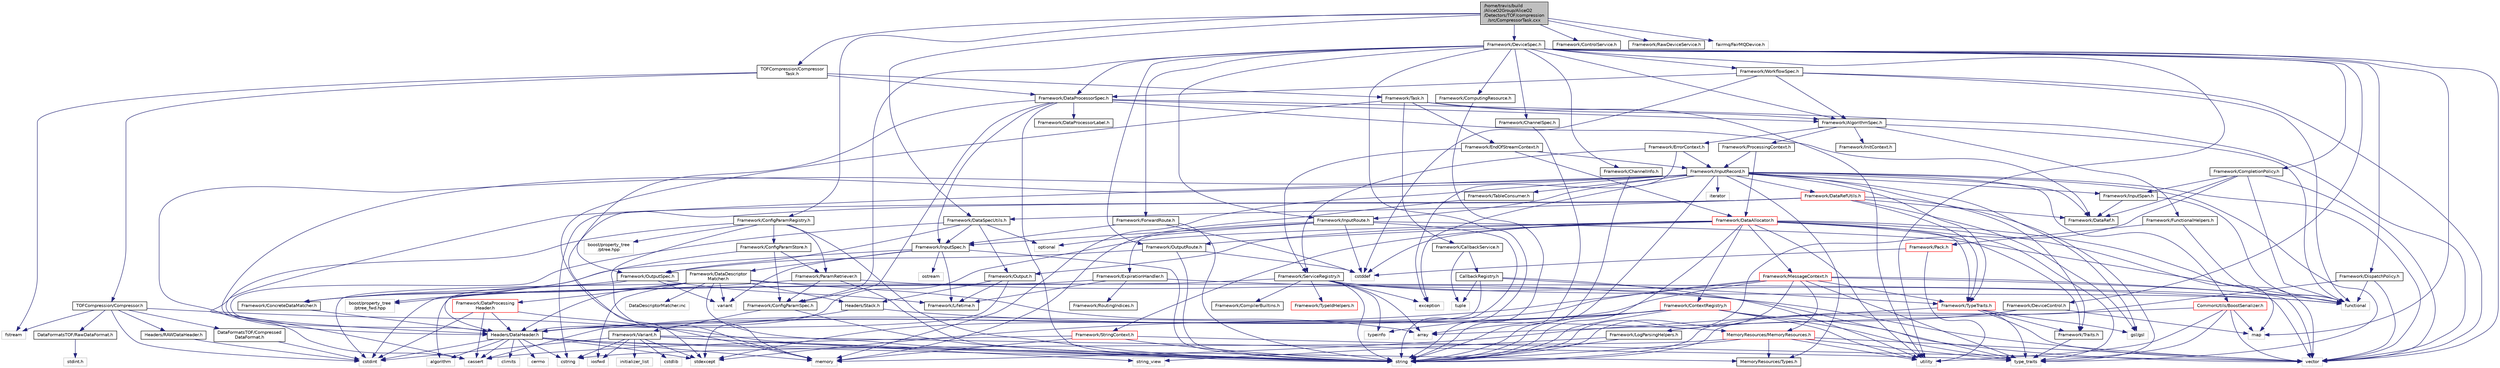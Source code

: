 digraph "/home/travis/build/AliceO2Group/AliceO2/Detectors/TOF/compression/src/CompressorTask.cxx"
{
 // INTERACTIVE_SVG=YES
  bgcolor="transparent";
  edge [fontname="Helvetica",fontsize="10",labelfontname="Helvetica",labelfontsize="10"];
  node [fontname="Helvetica",fontsize="10",shape=record];
  Node0 [label="/home/travis/build\l/AliceO2Group/AliceO2\l/Detectors/TOF/compression\l/src/CompressorTask.cxx",height=0.2,width=0.4,color="black", fillcolor="grey75", style="filled", fontcolor="black"];
  Node0 -> Node1 [color="midnightblue",fontsize="10",style="solid",fontname="Helvetica"];
  Node1 [label="TOFCompression/Compressor\lTask.h",height=0.2,width=0.4,color="black",URL="$d2/dc6/CompressorTask_8h.html",tooltip="TOF raw data compressor task. "];
  Node1 -> Node2 [color="midnightblue",fontsize="10",style="solid",fontname="Helvetica"];
  Node2 [label="Framework/Task.h",height=0.2,width=0.4,color="black",URL="$df/d4f/Task_8h.html"];
  Node2 -> Node3 [color="midnightblue",fontsize="10",style="solid",fontname="Helvetica"];
  Node3 [label="Framework/AlgorithmSpec.h",height=0.2,width=0.4,color="black",URL="$d0/d14/AlgorithmSpec_8h.html"];
  Node3 -> Node4 [color="midnightblue",fontsize="10",style="solid",fontname="Helvetica"];
  Node4 [label="Framework/ProcessingContext.h",height=0.2,width=0.4,color="black",URL="$de/d6a/ProcessingContext_8h.html"];
  Node4 -> Node5 [color="midnightblue",fontsize="10",style="solid",fontname="Helvetica"];
  Node5 [label="Framework/InputRecord.h",height=0.2,width=0.4,color="black",URL="$d6/d5c/InputRecord_8h.html"];
  Node5 -> Node6 [color="midnightblue",fontsize="10",style="solid",fontname="Helvetica"];
  Node6 [label="Framework/DataRef.h",height=0.2,width=0.4,color="black",URL="$d5/dfb/DataRef_8h.html"];
  Node5 -> Node7 [color="midnightblue",fontsize="10",style="solid",fontname="Helvetica"];
  Node7 [label="Framework/DataRefUtils.h",height=0.2,width=0.4,color="red",URL="$d5/db8/DataRefUtils_8h.html"];
  Node7 -> Node6 [color="midnightblue",fontsize="10",style="solid",fontname="Helvetica"];
  Node7 -> Node43 [color="midnightblue",fontsize="10",style="solid",fontname="Helvetica"];
  Node43 [label="Framework/DataSpecUtils.h",height=0.2,width=0.4,color="black",URL="$d6/d68/DataSpecUtils_8h.html"];
  Node43 -> Node44 [color="midnightblue",fontsize="10",style="solid",fontname="Helvetica"];
  Node44 [label="Framework/OutputSpec.h",height=0.2,width=0.4,color="black",URL="$db/d2d/OutputSpec_8h.html"];
  Node44 -> Node45 [color="midnightblue",fontsize="10",style="solid",fontname="Helvetica"];
  Node45 [label="Headers/DataHeader.h",height=0.2,width=0.4,color="black",URL="$dc/dcd/DataHeader_8h.html"];
  Node45 -> Node46 [color="midnightblue",fontsize="10",style="solid",fontname="Helvetica"];
  Node46 [label="cstdint",height=0.2,width=0.4,color="grey75"];
  Node45 -> Node17 [color="midnightblue",fontsize="10",style="solid",fontname="Helvetica"];
  Node17 [label="memory",height=0.2,width=0.4,color="grey75"];
  Node45 -> Node47 [color="midnightblue",fontsize="10",style="solid",fontname="Helvetica"];
  Node47 [label="cassert",height=0.2,width=0.4,color="grey75"];
  Node45 -> Node48 [color="midnightblue",fontsize="10",style="solid",fontname="Helvetica"];
  Node48 [label="cstring",height=0.2,width=0.4,color="grey75"];
  Node45 -> Node49 [color="midnightblue",fontsize="10",style="solid",fontname="Helvetica"];
  Node49 [label="algorithm",height=0.2,width=0.4,color="grey75"];
  Node45 -> Node50 [color="midnightblue",fontsize="10",style="solid",fontname="Helvetica"];
  Node50 [label="stdexcept",height=0.2,width=0.4,color="grey75"];
  Node45 -> Node51 [color="midnightblue",fontsize="10",style="solid",fontname="Helvetica"];
  Node51 [label="string",height=0.2,width=0.4,color="grey75"];
  Node45 -> Node52 [color="midnightblue",fontsize="10",style="solid",fontname="Helvetica"];
  Node52 [label="climits",height=0.2,width=0.4,color="grey75"];
  Node45 -> Node19 [color="midnightblue",fontsize="10",style="solid",fontname="Helvetica"];
  Node19 [label="MemoryResources/Types.h",height=0.2,width=0.4,color="black",URL="$d7/df8/Types_8h.html"];
  Node45 -> Node53 [color="midnightblue",fontsize="10",style="solid",fontname="Helvetica"];
  Node53 [label="cerrno",height=0.2,width=0.4,color="grey75"];
  Node44 -> Node54 [color="midnightblue",fontsize="10",style="solid",fontname="Helvetica"];
  Node54 [label="Framework/Lifetime.h",height=0.2,width=0.4,color="black",URL="$dc/dca/Lifetime_8h.html"];
  Node44 -> Node55 [color="midnightblue",fontsize="10",style="solid",fontname="Helvetica"];
  Node55 [label="Framework/ConcreteDataMatcher.h",height=0.2,width=0.4,color="black",URL="$d0/d1b/ConcreteDataMatcher_8h.html"];
  Node55 -> Node45 [color="midnightblue",fontsize="10",style="solid",fontname="Helvetica"];
  Node44 -> Node56 [color="midnightblue",fontsize="10",style="solid",fontname="Helvetica"];
  Node56 [label="variant",height=0.2,width=0.4,color="grey75"];
  Node43 -> Node57 [color="midnightblue",fontsize="10",style="solid",fontname="Helvetica"];
  Node57 [label="Framework/InputSpec.h",height=0.2,width=0.4,color="black",URL="$d5/d3f/InputSpec_8h.html"];
  Node57 -> Node54 [color="midnightblue",fontsize="10",style="solid",fontname="Helvetica"];
  Node57 -> Node55 [color="midnightblue",fontsize="10",style="solid",fontname="Helvetica"];
  Node57 -> Node58 [color="midnightblue",fontsize="10",style="solid",fontname="Helvetica"];
  Node58 [label="Framework/DataDescriptor\lMatcher.h",height=0.2,width=0.4,color="black",URL="$d3/da3/DataDescriptorMatcher_8h.html"];
  Node58 -> Node55 [color="midnightblue",fontsize="10",style="solid",fontname="Helvetica"];
  Node58 -> Node59 [color="midnightblue",fontsize="10",style="solid",fontname="Helvetica"];
  Node59 [label="Framework/DataProcessing\lHeader.h",height=0.2,width=0.4,color="red",URL="$d6/dc9/DataProcessingHeader_8h.html"];
  Node59 -> Node45 [color="midnightblue",fontsize="10",style="solid",fontname="Helvetica"];
  Node59 -> Node46 [color="midnightblue",fontsize="10",style="solid",fontname="Helvetica"];
  Node59 -> Node17 [color="midnightblue",fontsize="10",style="solid",fontname="Helvetica"];
  Node59 -> Node47 [color="midnightblue",fontsize="10",style="solid",fontname="Helvetica"];
  Node58 -> Node45 [color="midnightblue",fontsize="10",style="solid",fontname="Helvetica"];
  Node58 -> Node62 [color="midnightblue",fontsize="10",style="solid",fontname="Helvetica"];
  Node62 [label="Headers/Stack.h",height=0.2,width=0.4,color="black",URL="$d4/d00/Headers_2include_2Headers_2Stack_8h.html"];
  Node62 -> Node63 [color="midnightblue",fontsize="10",style="solid",fontname="Helvetica"];
  Node63 [label="MemoryResources/MemoryResources.h",height=0.2,width=0.4,color="red",URL="$dc/d03/MemoryResources_8h.html"];
  Node63 -> Node48 [color="midnightblue",fontsize="10",style="solid",fontname="Helvetica"];
  Node63 -> Node51 [color="midnightblue",fontsize="10",style="solid",fontname="Helvetica"];
  Node63 -> Node23 [color="midnightblue",fontsize="10",style="solid",fontname="Helvetica"];
  Node23 [label="type_traits",height=0.2,width=0.4,color="grey75"];
  Node63 -> Node30 [color="midnightblue",fontsize="10",style="solid",fontname="Helvetica"];
  Node30 [label="utility",height=0.2,width=0.4,color="grey75"];
  Node63 -> Node24 [color="midnightblue",fontsize="10",style="solid",fontname="Helvetica"];
  Node24 [label="vector",height=0.2,width=0.4,color="grey75"];
  Node63 -> Node19 [color="midnightblue",fontsize="10",style="solid",fontname="Helvetica"];
  Node62 -> Node45 [color="midnightblue",fontsize="10",style="solid",fontname="Helvetica"];
  Node58 -> Node31 [color="midnightblue",fontsize="10",style="solid",fontname="Helvetica"];
  Node31 [label="array",height=0.2,width=0.4,color="grey75"];
  Node58 -> Node46 [color="midnightblue",fontsize="10",style="solid",fontname="Helvetica"];
  Node58 -> Node73 [color="midnightblue",fontsize="10",style="solid",fontname="Helvetica"];
  Node73 [label="iosfwd",height=0.2,width=0.4,color="grey75"];
  Node58 -> Node51 [color="midnightblue",fontsize="10",style="solid",fontname="Helvetica"];
  Node58 -> Node56 [color="midnightblue",fontsize="10",style="solid",fontname="Helvetica"];
  Node58 -> Node24 [color="midnightblue",fontsize="10",style="solid",fontname="Helvetica"];
  Node58 -> Node74 [color="midnightblue",fontsize="10",style="solid",fontname="Helvetica"];
  Node74 [label="DataDescriptorMatcher.inc",height=0.2,width=0.4,color="grey75"];
  Node57 -> Node51 [color="midnightblue",fontsize="10",style="solid",fontname="Helvetica"];
  Node57 -> Node75 [color="midnightblue",fontsize="10",style="solid",fontname="Helvetica"];
  Node75 [label="ostream",height=0.2,width=0.4,color="grey75"];
  Node57 -> Node56 [color="midnightblue",fontsize="10",style="solid",fontname="Helvetica"];
  Node43 -> Node45 [color="midnightblue",fontsize="10",style="solid",fontname="Helvetica"];
  Node43 -> Node76 [color="midnightblue",fontsize="10",style="solid",fontname="Helvetica"];
  Node76 [label="Framework/Output.h",height=0.2,width=0.4,color="black",URL="$d3/ddf/Output_8h.html"];
  Node76 -> Node45 [color="midnightblue",fontsize="10",style="solid",fontname="Helvetica"];
  Node76 -> Node54 [color="midnightblue",fontsize="10",style="solid",fontname="Helvetica"];
  Node76 -> Node62 [color="midnightblue",fontsize="10",style="solid",fontname="Helvetica"];
  Node43 -> Node77 [color="midnightblue",fontsize="10",style="solid",fontname="Helvetica"];
  Node77 [label="optional",height=0.2,width=0.4,color="grey75"];
  Node7 -> Node22 [color="midnightblue",fontsize="10",style="solid",fontname="Helvetica"];
  Node22 [label="Framework/TypeTraits.h",height=0.2,width=0.4,color="red",URL="$d0/d95/TypeTraits_8h.html"];
  Node22 -> Node23 [color="midnightblue",fontsize="10",style="solid",fontname="Helvetica"];
  Node22 -> Node24 [color="midnightblue",fontsize="10",style="solid",fontname="Helvetica"];
  Node22 -> Node17 [color="midnightblue",fontsize="10",style="solid",fontname="Helvetica"];
  Node22 -> Node25 [color="midnightblue",fontsize="10",style="solid",fontname="Helvetica"];
  Node25 [label="Framework/Traits.h",height=0.2,width=0.4,color="black",URL="$db/d31/Traits_8h.html"];
  Node25 -> Node23 [color="midnightblue",fontsize="10",style="solid",fontname="Helvetica"];
  Node22 -> Node28 [color="midnightblue",fontsize="10",style="solid",fontname="Helvetica"];
  Node28 [label="gsl/gsl",height=0.2,width=0.4,color="grey75"];
  Node7 -> Node45 [color="midnightblue",fontsize="10",style="solid",fontname="Helvetica"];
  Node7 -> Node28 [color="midnightblue",fontsize="10",style="solid",fontname="Helvetica"];
  Node7 -> Node50 [color="midnightblue",fontsize="10",style="solid",fontname="Helvetica"];
  Node7 -> Node23 [color="midnightblue",fontsize="10",style="solid",fontname="Helvetica"];
  Node5 -> Node80 [color="midnightblue",fontsize="10",style="solid",fontname="Helvetica"];
  Node80 [label="Framework/InputRoute.h",height=0.2,width=0.4,color="black",URL="$d5/d19/InputRoute_8h.html"];
  Node80 -> Node81 [color="midnightblue",fontsize="10",style="solid",fontname="Helvetica"];
  Node81 [label="Framework/ExpirationHandler.h",height=0.2,width=0.4,color="black",URL="$d2/dd9/ExpirationHandler_8h.html"];
  Node81 -> Node54 [color="midnightblue",fontsize="10",style="solid",fontname="Helvetica"];
  Node81 -> Node82 [color="midnightblue",fontsize="10",style="solid",fontname="Helvetica"];
  Node82 [label="Framework/RoutingIndices.h",height=0.2,width=0.4,color="black",URL="$d7/d87/RoutingIndices_8h.html"];
  Node81 -> Node46 [color="midnightblue",fontsize="10",style="solid",fontname="Helvetica"];
  Node81 -> Node83 [color="midnightblue",fontsize="10",style="solid",fontname="Helvetica"];
  Node83 [label="functional",height=0.2,width=0.4,color="grey75"];
  Node80 -> Node57 [color="midnightblue",fontsize="10",style="solid",fontname="Helvetica"];
  Node80 -> Node84 [color="midnightblue",fontsize="10",style="solid",fontname="Helvetica"];
  Node84 [label="cstddef",height=0.2,width=0.4,color="grey75"];
  Node80 -> Node51 [color="midnightblue",fontsize="10",style="solid",fontname="Helvetica"];
  Node80 -> Node83 [color="midnightblue",fontsize="10",style="solid",fontname="Helvetica"];
  Node80 -> Node77 [color="midnightblue",fontsize="10",style="solid",fontname="Helvetica"];
  Node5 -> Node22 [color="midnightblue",fontsize="10",style="solid",fontname="Helvetica"];
  Node5 -> Node85 [color="midnightblue",fontsize="10",style="solid",fontname="Helvetica"];
  Node85 [label="Framework/InputSpan.h",height=0.2,width=0.4,color="black",URL="$da/d0f/InputSpan_8h.html"];
  Node85 -> Node6 [color="midnightblue",fontsize="10",style="solid",fontname="Helvetica"];
  Node85 -> Node83 [color="midnightblue",fontsize="10",style="solid",fontname="Helvetica"];
  Node5 -> Node86 [color="midnightblue",fontsize="10",style="solid",fontname="Helvetica"];
  Node86 [label="Framework/TableConsumer.h",height=0.2,width=0.4,color="black",URL="$dc/d03/TableConsumer_8h.html"];
  Node86 -> Node17 [color="midnightblue",fontsize="10",style="solid",fontname="Helvetica"];
  Node5 -> Node25 [color="midnightblue",fontsize="10",style="solid",fontname="Helvetica"];
  Node5 -> Node19 [color="midnightblue",fontsize="10",style="solid",fontname="Helvetica"];
  Node5 -> Node45 [color="midnightblue",fontsize="10",style="solid",fontname="Helvetica"];
  Node5 -> Node29 [color="midnightblue",fontsize="10",style="solid",fontname="Helvetica"];
  Node29 [label="CommonUtils/BoostSerializer.h",height=0.2,width=0.4,color="red",URL="$d7/d91/BoostSerializer_8h.html",tooltip="Templatised boost serializer/deserializer for containers and base types. "];
  Node29 -> Node30 [color="midnightblue",fontsize="10",style="solid",fontname="Helvetica"];
  Node29 -> Node23 [color="midnightblue",fontsize="10",style="solid",fontname="Helvetica"];
  Node29 -> Node31 [color="midnightblue",fontsize="10",style="solid",fontname="Helvetica"];
  Node29 -> Node24 [color="midnightblue",fontsize="10",style="solid",fontname="Helvetica"];
  Node29 -> Node33 [color="midnightblue",fontsize="10",style="solid",fontname="Helvetica"];
  Node33 [label="map",height=0.2,width=0.4,color="grey75"];
  Node5 -> Node28 [color="midnightblue",fontsize="10",style="solid",fontname="Helvetica"];
  Node5 -> Node87 [color="midnightblue",fontsize="10",style="solid",fontname="Helvetica"];
  Node87 [label="iterator",height=0.2,width=0.4,color="grey75"];
  Node5 -> Node51 [color="midnightblue",fontsize="10",style="solid",fontname="Helvetica"];
  Node5 -> Node24 [color="midnightblue",fontsize="10",style="solid",fontname="Helvetica"];
  Node5 -> Node48 [color="midnightblue",fontsize="10",style="solid",fontname="Helvetica"];
  Node5 -> Node47 [color="midnightblue",fontsize="10",style="solid",fontname="Helvetica"];
  Node5 -> Node88 [color="midnightblue",fontsize="10",style="solid",fontname="Helvetica"];
  Node88 [label="exception",height=0.2,width=0.4,color="grey75"];
  Node5 -> Node17 [color="midnightblue",fontsize="10",style="solid",fontname="Helvetica"];
  Node5 -> Node23 [color="midnightblue",fontsize="10",style="solid",fontname="Helvetica"];
  Node4 -> Node89 [color="midnightblue",fontsize="10",style="solid",fontname="Helvetica"];
  Node89 [label="Framework/DataAllocator.h",height=0.2,width=0.4,color="red",URL="$d1/d28/DataAllocator_8h.html"];
  Node89 -> Node90 [color="midnightblue",fontsize="10",style="solid",fontname="Helvetica"];
  Node90 [label="Framework/ContextRegistry.h",height=0.2,width=0.4,color="red",URL="$df/d2f/ContextRegistry_8h.html"];
  Node90 -> Node91 [color="midnightblue",fontsize="10",style="solid",fontname="Helvetica"];
  Node91 [label="typeinfo",height=0.2,width=0.4,color="grey75"];
  Node90 -> Node23 [color="midnightblue",fontsize="10",style="solid",fontname="Helvetica"];
  Node90 -> Node51 [color="midnightblue",fontsize="10",style="solid",fontname="Helvetica"];
  Node90 -> Node50 [color="midnightblue",fontsize="10",style="solid",fontname="Helvetica"];
  Node90 -> Node24 [color="midnightblue",fontsize="10",style="solid",fontname="Helvetica"];
  Node90 -> Node30 [color="midnightblue",fontsize="10",style="solid",fontname="Helvetica"];
  Node90 -> Node31 [color="midnightblue",fontsize="10",style="solid",fontname="Helvetica"];
  Node89 -> Node93 [color="midnightblue",fontsize="10",style="solid",fontname="Helvetica"];
  Node93 [label="Framework/MessageContext.h",height=0.2,width=0.4,color="red",URL="$dc/dc4/MessageContext_8h.html"];
  Node93 -> Node22 [color="midnightblue",fontsize="10",style="solid",fontname="Helvetica"];
  Node93 -> Node45 [color="midnightblue",fontsize="10",style="solid",fontname="Helvetica"];
  Node93 -> Node63 [color="midnightblue",fontsize="10",style="solid",fontname="Helvetica"];
  Node93 -> Node47 [color="midnightblue",fontsize="10",style="solid",fontname="Helvetica"];
  Node93 -> Node83 [color="midnightblue",fontsize="10",style="solid",fontname="Helvetica"];
  Node93 -> Node50 [color="midnightblue",fontsize="10",style="solid",fontname="Helvetica"];
  Node93 -> Node51 [color="midnightblue",fontsize="10",style="solid",fontname="Helvetica"];
  Node93 -> Node23 [color="midnightblue",fontsize="10",style="solid",fontname="Helvetica"];
  Node93 -> Node24 [color="midnightblue",fontsize="10",style="solid",fontname="Helvetica"];
  Node89 -> Node98 [color="midnightblue",fontsize="10",style="solid",fontname="Helvetica"];
  Node98 [label="Framework/StringContext.h",height=0.2,width=0.4,color="red",URL="$dd/df6/StringContext_8h.html"];
  Node98 -> Node24 [color="midnightblue",fontsize="10",style="solid",fontname="Helvetica"];
  Node98 -> Node47 [color="midnightblue",fontsize="10",style="solid",fontname="Helvetica"];
  Node98 -> Node51 [color="midnightblue",fontsize="10",style="solid",fontname="Helvetica"];
  Node98 -> Node17 [color="midnightblue",fontsize="10",style="solid",fontname="Helvetica"];
  Node89 -> Node76 [color="midnightblue",fontsize="10",style="solid",fontname="Helvetica"];
  Node89 -> Node102 [color="midnightblue",fontsize="10",style="solid",fontname="Helvetica"];
  Node102 [label="Framework/OutputRoute.h",height=0.2,width=0.4,color="black",URL="$d6/df4/OutputRoute_8h.html"];
  Node102 -> Node44 [color="midnightblue",fontsize="10",style="solid",fontname="Helvetica"];
  Node102 -> Node84 [color="midnightblue",fontsize="10",style="solid",fontname="Helvetica"];
  Node102 -> Node51 [color="midnightblue",fontsize="10",style="solid",fontname="Helvetica"];
  Node89 -> Node22 [color="midnightblue",fontsize="10",style="solid",fontname="Helvetica"];
  Node89 -> Node25 [color="midnightblue",fontsize="10",style="solid",fontname="Helvetica"];
  Node89 -> Node45 [color="midnightblue",fontsize="10",style="solid",fontname="Helvetica"];
  Node89 -> Node24 [color="midnightblue",fontsize="10",style="solid",fontname="Helvetica"];
  Node89 -> Node33 [color="midnightblue",fontsize="10",style="solid",fontname="Helvetica"];
  Node89 -> Node51 [color="midnightblue",fontsize="10",style="solid",fontname="Helvetica"];
  Node89 -> Node30 [color="midnightblue",fontsize="10",style="solid",fontname="Helvetica"];
  Node89 -> Node23 [color="midnightblue",fontsize="10",style="solid",fontname="Helvetica"];
  Node89 -> Node84 [color="midnightblue",fontsize="10",style="solid",fontname="Helvetica"];
  Node3 -> Node105 [color="midnightblue",fontsize="10",style="solid",fontname="Helvetica"];
  Node105 [label="Framework/ErrorContext.h",height=0.2,width=0.4,color="black",URL="$d7/dad/ErrorContext_8h.html"];
  Node105 -> Node5 [color="midnightblue",fontsize="10",style="solid",fontname="Helvetica"];
  Node105 -> Node106 [color="midnightblue",fontsize="10",style="solid",fontname="Helvetica"];
  Node106 [label="Framework/ServiceRegistry.h",height=0.2,width=0.4,color="black",URL="$d8/d17/ServiceRegistry_8h.html"];
  Node106 -> Node107 [color="midnightblue",fontsize="10",style="solid",fontname="Helvetica"];
  Node107 [label="Framework/CompilerBuiltins.h",height=0.2,width=0.4,color="black",URL="$d9/de8/CompilerBuiltins_8h.html"];
  Node106 -> Node108 [color="midnightblue",fontsize="10",style="solid",fontname="Helvetica"];
  Node108 [label="Framework/TypeIdHelpers.h",height=0.2,width=0.4,color="red",URL="$d2/d9a/TypeIdHelpers_8h.html"];
  Node106 -> Node49 [color="midnightblue",fontsize="10",style="solid",fontname="Helvetica"];
  Node106 -> Node31 [color="midnightblue",fontsize="10",style="solid",fontname="Helvetica"];
  Node106 -> Node88 [color="midnightblue",fontsize="10",style="solid",fontname="Helvetica"];
  Node106 -> Node83 [color="midnightblue",fontsize="10",style="solid",fontname="Helvetica"];
  Node106 -> Node51 [color="midnightblue",fontsize="10",style="solid",fontname="Helvetica"];
  Node106 -> Node23 [color="midnightblue",fontsize="10",style="solid",fontname="Helvetica"];
  Node106 -> Node91 [color="midnightblue",fontsize="10",style="solid",fontname="Helvetica"];
  Node105 -> Node88 [color="midnightblue",fontsize="10",style="solid",fontname="Helvetica"];
  Node3 -> Node110 [color="midnightblue",fontsize="10",style="solid",fontname="Helvetica"];
  Node110 [label="Framework/InitContext.h",height=0.2,width=0.4,color="black",URL="$d4/d2b/InitContext_8h.html"];
  Node3 -> Node111 [color="midnightblue",fontsize="10",style="solid",fontname="Helvetica"];
  Node111 [label="Framework/FunctionalHelpers.h",height=0.2,width=0.4,color="black",URL="$de/d9b/FunctionalHelpers_8h.html"];
  Node111 -> Node112 [color="midnightblue",fontsize="10",style="solid",fontname="Helvetica"];
  Node112 [label="Framework/Pack.h",height=0.2,width=0.4,color="red",URL="$dd/dce/Pack_8h.html"];
  Node112 -> Node84 [color="midnightblue",fontsize="10",style="solid",fontname="Helvetica"];
  Node112 -> Node30 [color="midnightblue",fontsize="10",style="solid",fontname="Helvetica"];
  Node111 -> Node83 [color="midnightblue",fontsize="10",style="solid",fontname="Helvetica"];
  Node3 -> Node83 [color="midnightblue",fontsize="10",style="solid",fontname="Helvetica"];
  Node2 -> Node113 [color="midnightblue",fontsize="10",style="solid",fontname="Helvetica"];
  Node113 [label="Framework/CallbackService.h",height=0.2,width=0.4,color="black",URL="$d9/d7f/CallbackService_8h.html"];
  Node113 -> Node114 [color="midnightblue",fontsize="10",style="solid",fontname="Helvetica"];
  Node114 [label="CallbackRegistry.h",height=0.2,width=0.4,color="black",URL="$d7/d3e/CallbackRegistry_8h.html",tooltip="A generic registry for callbacks. "];
  Node114 -> Node22 [color="midnightblue",fontsize="10",style="solid",fontname="Helvetica"];
  Node114 -> Node115 [color="midnightblue",fontsize="10",style="solid",fontname="Helvetica"];
  Node115 [label="tuple",height=0.2,width=0.4,color="grey75"];
  Node114 -> Node50 [color="midnightblue",fontsize="10",style="solid",fontname="Helvetica"];
  Node114 -> Node30 [color="midnightblue",fontsize="10",style="solid",fontname="Helvetica"];
  Node113 -> Node115 [color="midnightblue",fontsize="10",style="solid",fontname="Helvetica"];
  Node2 -> Node116 [color="midnightblue",fontsize="10",style="solid",fontname="Helvetica"];
  Node116 [label="Framework/EndOfStreamContext.h",height=0.2,width=0.4,color="black",URL="$d0/d77/EndOfStreamContext_8h.html"];
  Node116 -> Node5 [color="midnightblue",fontsize="10",style="solid",fontname="Helvetica"];
  Node116 -> Node106 [color="midnightblue",fontsize="10",style="solid",fontname="Helvetica"];
  Node116 -> Node89 [color="midnightblue",fontsize="10",style="solid",fontname="Helvetica"];
  Node2 -> Node30 [color="midnightblue",fontsize="10",style="solid",fontname="Helvetica"];
  Node2 -> Node17 [color="midnightblue",fontsize="10",style="solid",fontname="Helvetica"];
  Node1 -> Node117 [color="midnightblue",fontsize="10",style="solid",fontname="Helvetica"];
  Node117 [label="Framework/DataProcessorSpec.h",height=0.2,width=0.4,color="black",URL="$d0/df4/DataProcessorSpec_8h.html"];
  Node117 -> Node3 [color="midnightblue",fontsize="10",style="solid",fontname="Helvetica"];
  Node117 -> Node118 [color="midnightblue",fontsize="10",style="solid",fontname="Helvetica"];
  Node118 [label="Framework/ConfigParamSpec.h",height=0.2,width=0.4,color="black",URL="$d0/d1c/ConfigParamSpec_8h.html"];
  Node118 -> Node119 [color="midnightblue",fontsize="10",style="solid",fontname="Helvetica"];
  Node119 [label="Framework/Variant.h",height=0.2,width=0.4,color="black",URL="$de/d56/Variant_8h.html"];
  Node119 -> Node23 [color="midnightblue",fontsize="10",style="solid",fontname="Helvetica"];
  Node119 -> Node48 [color="midnightblue",fontsize="10",style="solid",fontname="Helvetica"];
  Node119 -> Node46 [color="midnightblue",fontsize="10",style="solid",fontname="Helvetica"];
  Node119 -> Node120 [color="midnightblue",fontsize="10",style="solid",fontname="Helvetica"];
  Node120 [label="cstdlib",height=0.2,width=0.4,color="grey75"];
  Node119 -> Node50 [color="midnightblue",fontsize="10",style="solid",fontname="Helvetica"];
  Node119 -> Node73 [color="midnightblue",fontsize="10",style="solid",fontname="Helvetica"];
  Node119 -> Node121 [color="midnightblue",fontsize="10",style="solid",fontname="Helvetica"];
  Node121 [label="initializer_list",height=0.2,width=0.4,color="grey75"];
  Node119 -> Node122 [color="midnightblue",fontsize="10",style="solid",fontname="Helvetica"];
  Node122 [label="string_view",height=0.2,width=0.4,color="grey75"];
  Node119 -> Node51 [color="midnightblue",fontsize="10",style="solid",fontname="Helvetica"];
  Node118 -> Node51 [color="midnightblue",fontsize="10",style="solid",fontname="Helvetica"];
  Node117 -> Node123 [color="midnightblue",fontsize="10",style="solid",fontname="Helvetica"];
  Node123 [label="Framework/DataProcessorLabel.h",height=0.2,width=0.4,color="black",URL="$d1/df2/DataProcessorLabel_8h.html"];
  Node117 -> Node6 [color="midnightblue",fontsize="10",style="solid",fontname="Helvetica"];
  Node117 -> Node57 [color="midnightblue",fontsize="10",style="solid",fontname="Helvetica"];
  Node117 -> Node44 [color="midnightblue",fontsize="10",style="solid",fontname="Helvetica"];
  Node117 -> Node51 [color="midnightblue",fontsize="10",style="solid",fontname="Helvetica"];
  Node117 -> Node24 [color="midnightblue",fontsize="10",style="solid",fontname="Helvetica"];
  Node1 -> Node124 [color="midnightblue",fontsize="10",style="solid",fontname="Helvetica"];
  Node124 [label="TOFCompression/Compressor.h",height=0.2,width=0.4,color="black",URL="$d4/da7/Compressor_8h.html",tooltip="TOF raw data compressor. "];
  Node124 -> Node125 [color="midnightblue",fontsize="10",style="solid",fontname="Helvetica"];
  Node125 [label="fstream",height=0.2,width=0.4,color="grey75"];
  Node124 -> Node51 [color="midnightblue",fontsize="10",style="solid",fontname="Helvetica"];
  Node124 -> Node46 [color="midnightblue",fontsize="10",style="solid",fontname="Helvetica"];
  Node124 -> Node126 [color="midnightblue",fontsize="10",style="solid",fontname="Helvetica"];
  Node126 [label="Headers/RAWDataHeader.h",height=0.2,width=0.4,color="black",URL="$d4/d78/DataFormats_2Headers_2include_2Headers_2RAWDataHeader_8h.html"];
  Node126 -> Node46 [color="midnightblue",fontsize="10",style="solid",fontname="Helvetica"];
  Node124 -> Node127 [color="midnightblue",fontsize="10",style="solid",fontname="Helvetica"];
  Node127 [label="DataFormatsTOF/RawDataFormat.h",height=0.2,width=0.4,color="black",URL="$d6/de8/RawDataFormat_8h.html",tooltip="TOF raw data format. "];
  Node127 -> Node128 [color="midnightblue",fontsize="10",style="solid",fontname="Helvetica"];
  Node128 [label="stdint.h",height=0.2,width=0.4,color="grey75"];
  Node124 -> Node129 [color="midnightblue",fontsize="10",style="solid",fontname="Helvetica"];
  Node129 [label="DataFormatsTOF/Compressed\lDataFormat.h",height=0.2,width=0.4,color="black",URL="$da/d2e/CompressedDataFormat_8h.html"];
  Node129 -> Node46 [color="midnightblue",fontsize="10",style="solid",fontname="Helvetica"];
  Node1 -> Node125 [color="midnightblue",fontsize="10",style="solid",fontname="Helvetica"];
  Node0 -> Node130 [color="midnightblue",fontsize="10",style="solid",fontname="Helvetica"];
  Node130 [label="Framework/ControlService.h",height=0.2,width=0.4,color="black",URL="$d2/d43/ControlService_8h.html"];
  Node0 -> Node131 [color="midnightblue",fontsize="10",style="solid",fontname="Helvetica"];
  Node131 [label="Framework/ConfigParamRegistry.h",height=0.2,width=0.4,color="black",URL="$de/dc6/ConfigParamRegistry_8h.html"];
  Node131 -> Node132 [color="midnightblue",fontsize="10",style="solid",fontname="Helvetica"];
  Node132 [label="Framework/ParamRetriever.h",height=0.2,width=0.4,color="black",URL="$df/d72/ParamRetriever_8h.html"];
  Node132 -> Node118 [color="midnightblue",fontsize="10",style="solid",fontname="Helvetica"];
  Node132 -> Node133 [color="midnightblue",fontsize="10",style="solid",fontname="Helvetica"];
  Node133 [label="boost/property_tree\l/ptree_fwd.hpp",height=0.2,width=0.4,color="grey75"];
  Node132 -> Node51 [color="midnightblue",fontsize="10",style="solid",fontname="Helvetica"];
  Node132 -> Node24 [color="midnightblue",fontsize="10",style="solid",fontname="Helvetica"];
  Node131 -> Node134 [color="midnightblue",fontsize="10",style="solid",fontname="Helvetica"];
  Node134 [label="Framework/ConfigParamStore.h",height=0.2,width=0.4,color="black",URL="$dd/daf/ConfigParamStore_8h.html"];
  Node134 -> Node132 [color="midnightblue",fontsize="10",style="solid",fontname="Helvetica"];
  Node134 -> Node118 [color="midnightblue",fontsize="10",style="solid",fontname="Helvetica"];
  Node134 -> Node133 [color="midnightblue",fontsize="10",style="solid",fontname="Helvetica"];
  Node131 -> Node135 [color="midnightblue",fontsize="10",style="solid",fontname="Helvetica"];
  Node135 [label="boost/property_tree\l/ptree.hpp",height=0.2,width=0.4,color="grey75"];
  Node131 -> Node17 [color="midnightblue",fontsize="10",style="solid",fontname="Helvetica"];
  Node131 -> Node51 [color="midnightblue",fontsize="10",style="solid",fontname="Helvetica"];
  Node131 -> Node47 [color="midnightblue",fontsize="10",style="solid",fontname="Helvetica"];
  Node0 -> Node136 [color="midnightblue",fontsize="10",style="solid",fontname="Helvetica"];
  Node136 [label="Framework/RawDeviceService.h",height=0.2,width=0.4,color="black",URL="$d9/d66/RawDeviceService_8h.html"];
  Node0 -> Node137 [color="midnightblue",fontsize="10",style="solid",fontname="Helvetica"];
  Node137 [label="Framework/DeviceSpec.h",height=0.2,width=0.4,color="black",URL="$df/de8/DeviceSpec_8h.html"];
  Node137 -> Node138 [color="midnightblue",fontsize="10",style="solid",fontname="Helvetica"];
  Node138 [label="Framework/WorkflowSpec.h",height=0.2,width=0.4,color="black",URL="$df/da1/WorkflowSpec_8h.html"];
  Node138 -> Node117 [color="midnightblue",fontsize="10",style="solid",fontname="Helvetica"];
  Node138 -> Node3 [color="midnightblue",fontsize="10",style="solid",fontname="Helvetica"];
  Node138 -> Node24 [color="midnightblue",fontsize="10",style="solid",fontname="Helvetica"];
  Node138 -> Node83 [color="midnightblue",fontsize="10",style="solid",fontname="Helvetica"];
  Node138 -> Node84 [color="midnightblue",fontsize="10",style="solid",fontname="Helvetica"];
  Node137 -> Node139 [color="midnightblue",fontsize="10",style="solid",fontname="Helvetica"];
  Node139 [label="Framework/ComputingResource.h",height=0.2,width=0.4,color="black",URL="$d8/d62/ComputingResource_8h.html"];
  Node139 -> Node51 [color="midnightblue",fontsize="10",style="solid",fontname="Helvetica"];
  Node137 -> Node117 [color="midnightblue",fontsize="10",style="solid",fontname="Helvetica"];
  Node137 -> Node140 [color="midnightblue",fontsize="10",style="solid",fontname="Helvetica"];
  Node140 [label="Framework/ChannelSpec.h",height=0.2,width=0.4,color="black",URL="$d6/d72/ChannelSpec_8h.html"];
  Node140 -> Node51 [color="midnightblue",fontsize="10",style="solid",fontname="Helvetica"];
  Node137 -> Node141 [color="midnightblue",fontsize="10",style="solid",fontname="Helvetica"];
  Node141 [label="Framework/ChannelInfo.h",height=0.2,width=0.4,color="black",URL="$dd/de5/ChannelInfo_8h.html"];
  Node141 -> Node51 [color="midnightblue",fontsize="10",style="solid",fontname="Helvetica"];
  Node137 -> Node142 [color="midnightblue",fontsize="10",style="solid",fontname="Helvetica"];
  Node142 [label="Framework/DeviceControl.h",height=0.2,width=0.4,color="black",URL="$d2/d2c/DeviceControl_8h.html"];
  Node142 -> Node33 [color="midnightblue",fontsize="10",style="solid",fontname="Helvetica"];
  Node142 -> Node51 [color="midnightblue",fontsize="10",style="solid",fontname="Helvetica"];
  Node142 -> Node143 [color="midnightblue",fontsize="10",style="solid",fontname="Helvetica"];
  Node143 [label="Framework/LogParsingHelpers.h",height=0.2,width=0.4,color="black",URL="$d8/d4a/LogParsingHelpers_8h.html"];
  Node143 -> Node51 [color="midnightblue",fontsize="10",style="solid",fontname="Helvetica"];
  Node143 -> Node122 [color="midnightblue",fontsize="10",style="solid",fontname="Helvetica"];
  Node137 -> Node3 [color="midnightblue",fontsize="10",style="solid",fontname="Helvetica"];
  Node137 -> Node118 [color="midnightblue",fontsize="10",style="solid",fontname="Helvetica"];
  Node137 -> Node144 [color="midnightblue",fontsize="10",style="solid",fontname="Helvetica"];
  Node144 [label="Framework/ForwardRoute.h",height=0.2,width=0.4,color="black",URL="$d7/d12/ForwardRoute_8h.html"];
  Node144 -> Node57 [color="midnightblue",fontsize="10",style="solid",fontname="Helvetica"];
  Node144 -> Node84 [color="midnightblue",fontsize="10",style="solid",fontname="Helvetica"];
  Node144 -> Node51 [color="midnightblue",fontsize="10",style="solid",fontname="Helvetica"];
  Node137 -> Node80 [color="midnightblue",fontsize="10",style="solid",fontname="Helvetica"];
  Node137 -> Node102 [color="midnightblue",fontsize="10",style="solid",fontname="Helvetica"];
  Node137 -> Node145 [color="midnightblue",fontsize="10",style="solid",fontname="Helvetica"];
  Node145 [label="Framework/CompletionPolicy.h",height=0.2,width=0.4,color="black",URL="$df/dd6/CompletionPolicy_8h.html"];
  Node145 -> Node6 [color="midnightblue",fontsize="10",style="solid",fontname="Helvetica"];
  Node145 -> Node85 [color="midnightblue",fontsize="10",style="solid",fontname="Helvetica"];
  Node145 -> Node83 [color="midnightblue",fontsize="10",style="solid",fontname="Helvetica"];
  Node145 -> Node51 [color="midnightblue",fontsize="10",style="solid",fontname="Helvetica"];
  Node145 -> Node24 [color="midnightblue",fontsize="10",style="solid",fontname="Helvetica"];
  Node137 -> Node95 [color="midnightblue",fontsize="10",style="solid",fontname="Helvetica"];
  Node95 [label="Framework/DispatchPolicy.h",height=0.2,width=0.4,color="black",URL="$da/de6/DispatchPolicy_8h.html"];
  Node95 -> Node83 [color="midnightblue",fontsize="10",style="solid",fontname="Helvetica"];
  Node95 -> Node51 [color="midnightblue",fontsize="10",style="solid",fontname="Helvetica"];
  Node95 -> Node24 [color="midnightblue",fontsize="10",style="solid",fontname="Helvetica"];
  Node137 -> Node24 [color="midnightblue",fontsize="10",style="solid",fontname="Helvetica"];
  Node137 -> Node51 [color="midnightblue",fontsize="10",style="solid",fontname="Helvetica"];
  Node137 -> Node33 [color="midnightblue",fontsize="10",style="solid",fontname="Helvetica"];
  Node137 -> Node30 [color="midnightblue",fontsize="10",style="solid",fontname="Helvetica"];
  Node0 -> Node43 [color="midnightblue",fontsize="10",style="solid",fontname="Helvetica"];
  Node0 -> Node146 [color="midnightblue",fontsize="10",style="solid",fontname="Helvetica"];
  Node146 [label="fairmq/FairMQDevice.h",height=0.2,width=0.4,color="grey75"];
}
